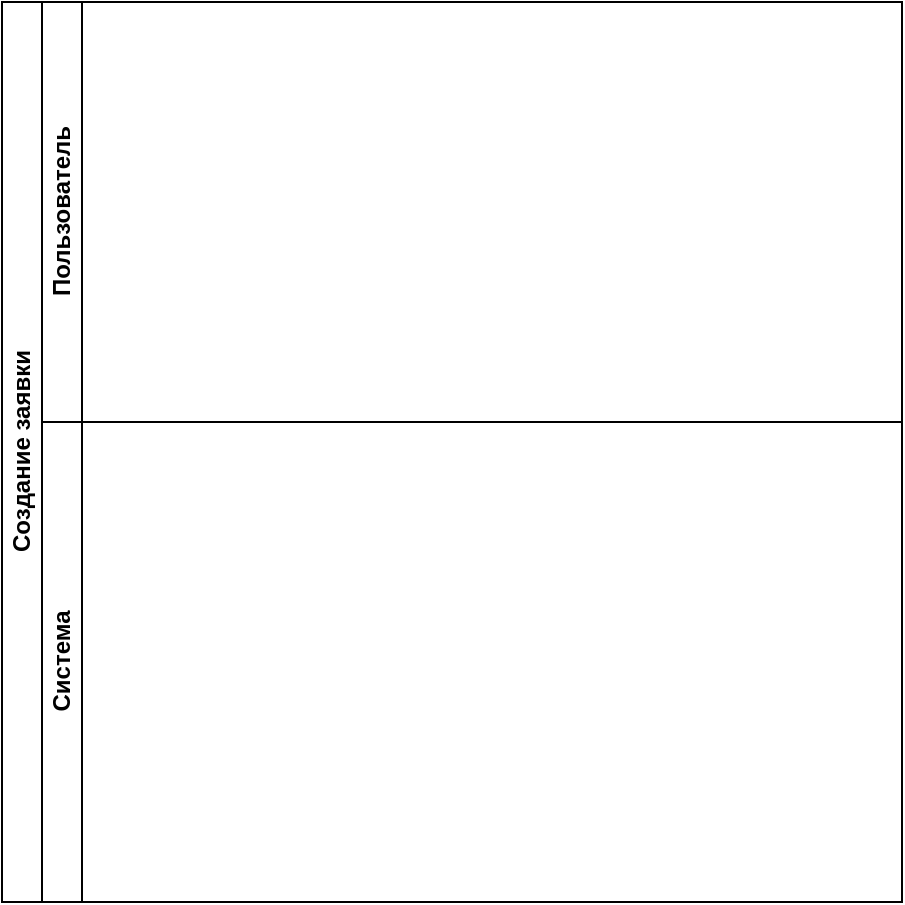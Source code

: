 <mxfile version="24.8.3">
  <diagram id="prtHgNgQTEPvFCAcTncT" name="Page-1">
    <mxGraphModel dx="794" dy="660" grid="1" gridSize="10" guides="1" tooltips="1" connect="1" arrows="1" fold="1" page="1" pageScale="1" pageWidth="827" pageHeight="1169" math="0" shadow="0">
      <root>
        <mxCell id="0" />
        <mxCell id="1" parent="0" />
        <mxCell id="dNxyNK7c78bLwvsdeMH5-19" value="Создание заявки" style="swimlane;html=1;childLayout=stackLayout;resizeParent=1;resizeParentMax=0;horizontal=0;startSize=20;horizontalStack=0;resizeHeight=1;resizeWidth=1;" parent="1" vertex="1">
          <mxGeometry x="120" y="120" width="450" height="450" as="geometry" />
        </mxCell>
        <mxCell id="dNxyNK7c78bLwvsdeMH5-20" value="Пользователь" style="swimlane;html=1;startSize=20;horizontal=0;" parent="dNxyNK7c78bLwvsdeMH5-19" vertex="1">
          <mxGeometry x="20" width="430" height="210" as="geometry" />
        </mxCell>
        <mxCell id="dNxyNK7c78bLwvsdeMH5-21" value="Система" style="swimlane;html=1;startSize=20;horizontal=0;" parent="dNxyNK7c78bLwvsdeMH5-19" vertex="1">
          <mxGeometry x="20" y="210" width="430" height="240" as="geometry" />
        </mxCell>
      </root>
    </mxGraphModel>
  </diagram>
</mxfile>
